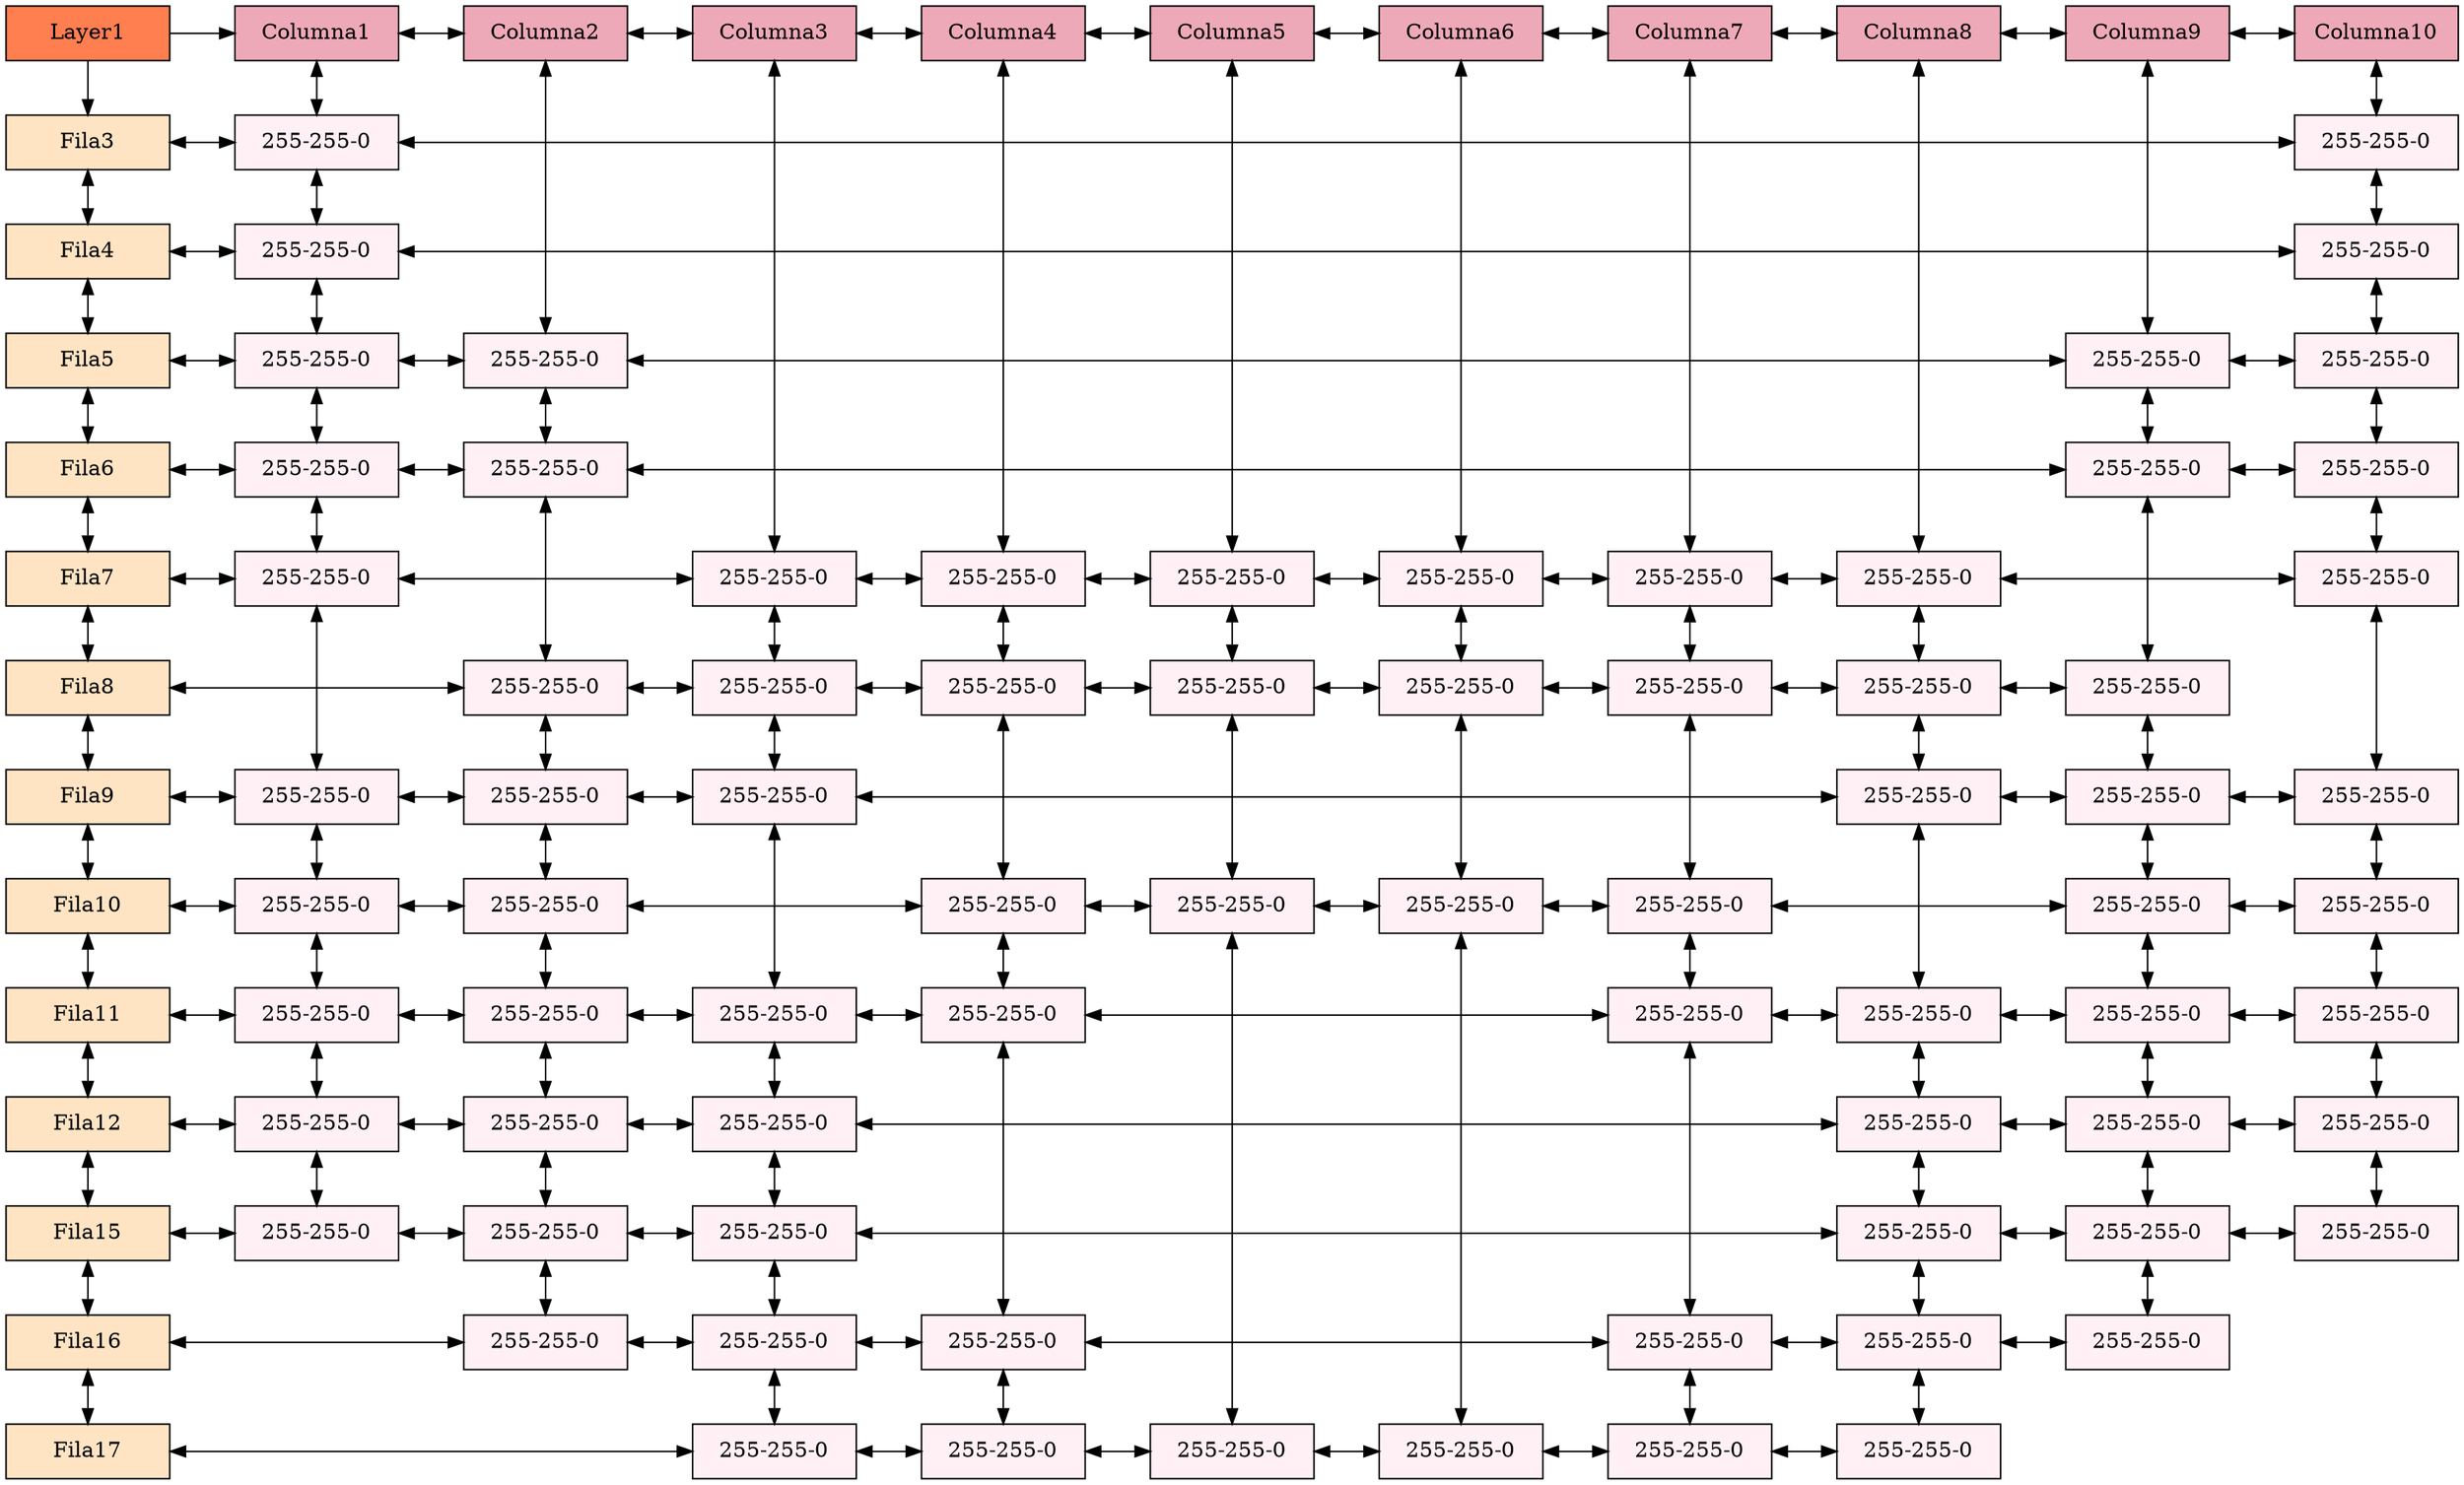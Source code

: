digraph Sparse_Matrix{
node [shape=box]
graph [ranksep="0.5", nodesep="0.6"];
/* Group 0 para alinear verticalmente RAIZ*/ 
Layer1[ label = "Layer1", width = 1.5, style = filled, fillcolor = coral, group = 0 ];

// Filas 
Fila3 [label = "Fila3" width = 1.5 style = filled, fillcolor = bisque1, group = 0 ];
Fila4 [label = "Fila4" width = 1.5 style = filled, fillcolor = bisque1, group = 0 ];
Fila5 [label = "Fila5" width = 1.5 style = filled, fillcolor = bisque1, group = 0 ];
Fila6 [label = "Fila6" width = 1.5 style = filled, fillcolor = bisque1, group = 0 ];
Fila7 [label = "Fila7" width = 1.5 style = filled, fillcolor = bisque1, group = 0 ];
Fila8 [label = "Fila8" width = 1.5 style = filled, fillcolor = bisque1, group = 0 ];
Fila9 [label = "Fila9" width = 1.5 style = filled, fillcolor = bisque1, group = 0 ];
Fila10 [label = "Fila10" width = 1.5 style = filled, fillcolor = bisque1, group = 0 ];
Fila11 [label = "Fila11" width = 1.5 style = filled, fillcolor = bisque1, group = 0 ];
Fila12 [label = "Fila12" width = 1.5 style = filled, fillcolor = bisque1, group = 0 ];
Fila15 [label = "Fila15" width = 1.5 style = filled, fillcolor = bisque1, group = 0 ];
Fila16 [label = "Fila16" width = 1.5 style = filled, fillcolor = bisque1, group = 0 ];
Fila17 [label = "Fila17" width = 1.5 style = filled, fillcolor = bisque1, group = 0 ];

 //Enlaces de Filas
Fila3->Fila4 [dir = both];
Fila4->Fila5 [dir = both];
Fila5->Fila6 [dir = both];
Fila6->Fila7 [dir = both];
Fila7->Fila8 [dir = both];
Fila8->Fila9 [dir = both];
Fila9->Fila10 [dir = both];
Fila10->Fila11 [dir = both];
Fila11->Fila12 [dir = both];
Fila12->Fila15 [dir = both];
Fila15->Fila16 [dir = both];
Fila16->Fila17 [dir = both];

 //Columnas
//Cada una con diferente group para alinear verticalmente con los nodos
Column1[label = "Columna1" width = 1.5 style = filled, fillcolor = pink2, group = 2];
Column2[label = "Columna2" width = 1.5 style = filled, fillcolor = pink2, group = 3];
Column3[label = "Columna3" width = 1.5 style = filled, fillcolor = pink2, group = 4];
Column4[label = "Columna4" width = 1.5 style = filled, fillcolor = pink2, group = 5];
Column5[label = "Columna5" width = 1.5 style = filled, fillcolor = pink2, group = 6];
Column6[label = "Columna6" width = 1.5 style = filled, fillcolor = pink2, group = 7];
Column7[label = "Columna7" width = 1.5 style = filled, fillcolor = pink2, group = 8];
Column8[label = "Columna8" width = 1.5 style = filled, fillcolor = pink2, group = 9];
Column9[label = "Columna9" width = 1.5 style = filled, fillcolor = pink2, group = 10];
Column10[label = "Columna10" width = 1.5 style = filled, fillcolor = pink2, group = 11];

 //Enlaces de Columnas
Column1->Column2 [dir = both];
Column2->Column3 [dir = both];
Column3->Column4 [dir = both];
Column4->Column5 [dir = both];
Column5->Column6 [dir = both];
Column6->Column7 [dir = both];
Column7->Column8 [dir = both];
Column8->Column9 [dir = both];
Column9->Column10 [dir = both];

 // Alinear Raiz con Columnas
{rank = same; Layer1; Column1;  Column2;  Column3;  Column4;  Column5;  Column6;  Column7;  Column8;  Column9;  Column10; };

 // Enlaces Raiz con primera fila y columna
Layer1->Column1;
Layer1->Fila3;

 //Creacion de nodos
//(^<---------------------- F I L A   3---------------------->
N1_F3 [label = "255-255-0" width = 1.5 group = 2 style = filled, fillcolor = lavenderblush1];
N10_F3 [label = "255-255-0" width = 1.5 group = 11 style = filled, fillcolor = lavenderblush1];

//(^<---------------------- F I L A   4---------------------->
N1_F4 [label = "255-255-0" width = 1.5 group = 2 style = filled, fillcolor = lavenderblush1];
N10_F4 [label = "255-255-0" width = 1.5 group = 11 style = filled, fillcolor = lavenderblush1];

//(^<---------------------- F I L A   5---------------------->
N1_F5 [label = "255-255-0" width = 1.5 group = 2 style = filled, fillcolor = lavenderblush1];
N2_F5 [label = "255-255-0" width = 1.5 group = 3 style = filled, fillcolor = lavenderblush1];
N9_F5 [label = "255-255-0" width = 1.5 group = 10 style = filled, fillcolor = lavenderblush1];
N10_F5 [label = "255-255-0" width = 1.5 group = 11 style = filled, fillcolor = lavenderblush1];

//(^<---------------------- F I L A   6---------------------->
N1_F6 [label = "255-255-0" width = 1.5 group = 2 style = filled, fillcolor = lavenderblush1];
N2_F6 [label = "255-255-0" width = 1.5 group = 3 style = filled, fillcolor = lavenderblush1];
N9_F6 [label = "255-255-0" width = 1.5 group = 10 style = filled, fillcolor = lavenderblush1];
N10_F6 [label = "255-255-0" width = 1.5 group = 11 style = filled, fillcolor = lavenderblush1];

//(^<---------------------- F I L A   7---------------------->
N1_F7 [label = "255-255-0" width = 1.5 group = 2 style = filled, fillcolor = lavenderblush1];
N3_F7 [label = "255-255-0" width = 1.5 group = 4 style = filled, fillcolor = lavenderblush1];
N4_F7 [label = "255-255-0" width = 1.5 group = 5 style = filled, fillcolor = lavenderblush1];
N5_F7 [label = "255-255-0" width = 1.5 group = 6 style = filled, fillcolor = lavenderblush1];
N6_F7 [label = "255-255-0" width = 1.5 group = 7 style = filled, fillcolor = lavenderblush1];
N7_F7 [label = "255-255-0" width = 1.5 group = 8 style = filled, fillcolor = lavenderblush1];
N8_F7 [label = "255-255-0" width = 1.5 group = 9 style = filled, fillcolor = lavenderblush1];
N10_F7 [label = "255-255-0" width = 1.5 group = 11 style = filled, fillcolor = lavenderblush1];

//(^<---------------------- F I L A   8---------------------->
N2_F8 [label = "255-255-0" width = 1.5 group = 3 style = filled, fillcolor = lavenderblush1];
N3_F8 [label = "255-255-0" width = 1.5 group = 4 style = filled, fillcolor = lavenderblush1];
N4_F8 [label = "255-255-0" width = 1.5 group = 5 style = filled, fillcolor = lavenderblush1];
N5_F8 [label = "255-255-0" width = 1.5 group = 6 style = filled, fillcolor = lavenderblush1];
N6_F8 [label = "255-255-0" width = 1.5 group = 7 style = filled, fillcolor = lavenderblush1];
N7_F8 [label = "255-255-0" width = 1.5 group = 8 style = filled, fillcolor = lavenderblush1];
N8_F8 [label = "255-255-0" width = 1.5 group = 9 style = filled, fillcolor = lavenderblush1];
N9_F8 [label = "255-255-0" width = 1.5 group = 10 style = filled, fillcolor = lavenderblush1];

//(^<---------------------- F I L A   9---------------------->
N1_F9 [label = "255-255-0" width = 1.5 group = 2 style = filled, fillcolor = lavenderblush1];
N2_F9 [label = "255-255-0" width = 1.5 group = 3 style = filled, fillcolor = lavenderblush1];
N3_F9 [label = "255-255-0" width = 1.5 group = 4 style = filled, fillcolor = lavenderblush1];
N8_F9 [label = "255-255-0" width = 1.5 group = 9 style = filled, fillcolor = lavenderblush1];
N9_F9 [label = "255-255-0" width = 1.5 group = 10 style = filled, fillcolor = lavenderblush1];
N10_F9 [label = "255-255-0" width = 1.5 group = 11 style = filled, fillcolor = lavenderblush1];

//(^<---------------------- F I L A   10---------------------->
N1_F10 [label = "255-255-0" width = 1.5 group = 2 style = filled, fillcolor = lavenderblush1];
N2_F10 [label = "255-255-0" width = 1.5 group = 3 style = filled, fillcolor = lavenderblush1];
N4_F10 [label = "255-255-0" width = 1.5 group = 5 style = filled, fillcolor = lavenderblush1];
N5_F10 [label = "255-255-0" width = 1.5 group = 6 style = filled, fillcolor = lavenderblush1];
N6_F10 [label = "255-255-0" width = 1.5 group = 7 style = filled, fillcolor = lavenderblush1];
N7_F10 [label = "255-255-0" width = 1.5 group = 8 style = filled, fillcolor = lavenderblush1];
N9_F10 [label = "255-255-0" width = 1.5 group = 10 style = filled, fillcolor = lavenderblush1];
N10_F10 [label = "255-255-0" width = 1.5 group = 11 style = filled, fillcolor = lavenderblush1];

//(^<---------------------- F I L A   11---------------------->
N1_F11 [label = "255-255-0" width = 1.5 group = 2 style = filled, fillcolor = lavenderblush1];
N2_F11 [label = "255-255-0" width = 1.5 group = 3 style = filled, fillcolor = lavenderblush1];
N3_F11 [label = "255-255-0" width = 1.5 group = 4 style = filled, fillcolor = lavenderblush1];
N4_F11 [label = "255-255-0" width = 1.5 group = 5 style = filled, fillcolor = lavenderblush1];
N7_F11 [label = "255-255-0" width = 1.5 group = 8 style = filled, fillcolor = lavenderblush1];
N8_F11 [label = "255-255-0" width = 1.5 group = 9 style = filled, fillcolor = lavenderblush1];
N9_F11 [label = "255-255-0" width = 1.5 group = 10 style = filled, fillcolor = lavenderblush1];
N10_F11 [label = "255-255-0" width = 1.5 group = 11 style = filled, fillcolor = lavenderblush1];

//(^<---------------------- F I L A   12---------------------->
N1_F12 [label = "255-255-0" width = 1.5 group = 2 style = filled, fillcolor = lavenderblush1];
N2_F12 [label = "255-255-0" width = 1.5 group = 3 style = filled, fillcolor = lavenderblush1];
N3_F12 [label = "255-255-0" width = 1.5 group = 4 style = filled, fillcolor = lavenderblush1];
N8_F12 [label = "255-255-0" width = 1.5 group = 9 style = filled, fillcolor = lavenderblush1];
N9_F12 [label = "255-255-0" width = 1.5 group = 10 style = filled, fillcolor = lavenderblush1];
N10_F12 [label = "255-255-0" width = 1.5 group = 11 style = filled, fillcolor = lavenderblush1];

//(^<---------------------- F I L A   15---------------------->
N1_F15 [label = "255-255-0" width = 1.5 group = 2 style = filled, fillcolor = lavenderblush1];
N2_F15 [label = "255-255-0" width = 1.5 group = 3 style = filled, fillcolor = lavenderblush1];
N3_F15 [label = "255-255-0" width = 1.5 group = 4 style = filled, fillcolor = lavenderblush1];
N8_F15 [label = "255-255-0" width = 1.5 group = 9 style = filled, fillcolor = lavenderblush1];
N9_F15 [label = "255-255-0" width = 1.5 group = 10 style = filled, fillcolor = lavenderblush1];
N10_F15 [label = "255-255-0" width = 1.5 group = 11 style = filled, fillcolor = lavenderblush1];

//(^<---------------------- F I L A   16---------------------->
N2_F16 [label = "255-255-0" width = 1.5 group = 3 style = filled, fillcolor = lavenderblush1];
N3_F16 [label = "255-255-0" width = 1.5 group = 4 style = filled, fillcolor = lavenderblush1];
N4_F16 [label = "255-255-0" width = 1.5 group = 5 style = filled, fillcolor = lavenderblush1];
N7_F16 [label = "255-255-0" width = 1.5 group = 8 style = filled, fillcolor = lavenderblush1];
N8_F16 [label = "255-255-0" width = 1.5 group = 9 style = filled, fillcolor = lavenderblush1];
N9_F16 [label = "255-255-0" width = 1.5 group = 10 style = filled, fillcolor = lavenderblush1];

//(^<---------------------- F I L A   17---------------------->
N3_F17 [label = "255-255-0" width = 1.5 group = 4 style = filled, fillcolor = lavenderblush1];
N4_F17 [label = "255-255-0" width = 1.5 group = 5 style = filled, fillcolor = lavenderblush1];
N5_F17 [label = "255-255-0" width = 1.5 group = 6 style = filled, fillcolor = lavenderblush1];
N6_F17 [label = "255-255-0" width = 1.5 group = 7 style = filled, fillcolor = lavenderblush1];
N7_F17 [label = "255-255-0" width = 1.5 group = 8 style = filled, fillcolor = lavenderblush1];
N8_F17 [label = "255-255-0" width = 1.5 group = 9 style = filled, fillcolor = lavenderblush1];


 //Creacion de enlaces de nodos
//E N L A C E S  F I L A   3
Column1->N1_F3 [dir = both];
Fila3->N1_F3 [dir = both];
N1_F3->N10_F3 [dir = both];
Column10->N10_F3 [dir = both];
//Alineacion vertical de nodos con la fila
{rank = same; Fila3; N1_F3; N10_F3;  };

//E N L A C E S  F I L A   4
N1_F4->N1_F3 [dir = both];
Fila4->N1_F4 [dir = both];
N1_F4->N10_F4 [dir = both];
N10_F4->N10_F3 [dir = both];
//Alineacion vertical de nodos con la fila
{rank = same; Fila4; N1_F4; N10_F4;  };

//E N L A C E S  F I L A   5
N1_F5->N1_F4 [dir = both];
Fila5->N1_F5 [dir = both];
N1_F5->N2_F5 [dir = both];
Column2->N2_F5 [dir = both];
N2_F5->N9_F5 [dir = both];
Column9->N9_F5 [dir = both];
N9_F5->N10_F5 [dir = both];
N10_F5->N10_F4 [dir = both];
//Alineacion vertical de nodos con la fila
{rank = same; Fila5; N1_F5; N2_F5; N9_F5; N10_F5;  };

//E N L A C E S  F I L A   6
N1_F6->N1_F5 [dir = both];
Fila6->N1_F6 [dir = both];
N1_F6->N2_F6 [dir = both];
N2_F6->N2_F5 [dir = both];
N2_F6->N9_F6 [dir = both];
N9_F6->N9_F5 [dir = both];
N9_F6->N10_F6 [dir = both];
N10_F6->N10_F5 [dir = both];
//Alineacion vertical de nodos con la fila
{rank = same; Fila6; N1_F6; N2_F6; N9_F6; N10_F6;  };

//E N L A C E S  F I L A   7
N1_F7->N1_F6 [dir = both];
Fila7->N1_F7 [dir = both];
N1_F7->N3_F7 [dir = both];
Column3->N3_F7 [dir = both];
N3_F7->N4_F7 [dir = both];
Column4->N4_F7 [dir = both];
N4_F7->N5_F7 [dir = both];
Column5->N5_F7 [dir = both];
N5_F7->N6_F7 [dir = both];
Column6->N6_F7 [dir = both];
N6_F7->N7_F7 [dir = both];
Column7->N7_F7 [dir = both];
N7_F7->N8_F7 [dir = both];
Column8->N8_F7 [dir = both];
N8_F7->N10_F7 [dir = both];
N10_F7->N10_F6 [dir = both];
//Alineacion vertical de nodos con la fila
{rank = same; Fila7; N1_F7; N3_F7; N4_F7; N5_F7; N6_F7; N7_F7; N8_F7; N10_F7;  };

//E N L A C E S  F I L A   8
N2_F8->N2_F6 [dir = both];
Fila8->N2_F8 [dir = both];
N2_F8->N3_F8 [dir = both];
N3_F8->N3_F7 [dir = both];
N3_F8->N4_F8 [dir = both];
N4_F8->N4_F7 [dir = both];
N4_F8->N5_F8 [dir = both];
N5_F8->N5_F7 [dir = both];
N5_F8->N6_F8 [dir = both];
N6_F8->N6_F7 [dir = both];
N6_F8->N7_F8 [dir = both];
N7_F8->N7_F7 [dir = both];
N7_F8->N8_F8 [dir = both];
N8_F8->N8_F7 [dir = both];
N8_F8->N9_F8 [dir = both];
N9_F8->N9_F6 [dir = both];
//Alineacion vertical de nodos con la fila
{rank = same; Fila8; N2_F8; N3_F8; N4_F8; N5_F8; N6_F8; N7_F8; N8_F8; N9_F8;  };

//E N L A C E S  F I L A   9
N1_F9->N1_F7 [dir = both];
Fila9->N1_F9 [dir = both];
N1_F9->N2_F9 [dir = both];
N2_F9->N2_F8 [dir = both];
N2_F9->N3_F9 [dir = both];
N3_F9->N3_F8 [dir = both];
N3_F9->N8_F9 [dir = both];
N8_F9->N8_F8 [dir = both];
N8_F9->N9_F9 [dir = both];
N9_F9->N9_F8 [dir = both];
N9_F9->N10_F9 [dir = both];
N10_F9->N10_F7 [dir = both];
//Alineacion vertical de nodos con la fila
{rank = same; Fila9; N1_F9; N2_F9; N3_F9; N8_F9; N9_F9; N10_F9;  };

//E N L A C E S  F I L A   10
N1_F10->N1_F9 [dir = both];
Fila10->N1_F10 [dir = both];
N1_F10->N2_F10 [dir = both];
N2_F10->N2_F9 [dir = both];
N2_F10->N4_F10 [dir = both];
N4_F10->N4_F8 [dir = both];
N4_F10->N5_F10 [dir = both];
N5_F10->N5_F8 [dir = both];
N5_F10->N6_F10 [dir = both];
N6_F10->N6_F8 [dir = both];
N6_F10->N7_F10 [dir = both];
N7_F10->N7_F8 [dir = both];
N7_F10->N9_F10 [dir = both];
N9_F10->N9_F9 [dir = both];
N9_F10->N10_F10 [dir = both];
N10_F10->N10_F9 [dir = both];
//Alineacion vertical de nodos con la fila
{rank = same; Fila10; N1_F10; N2_F10; N4_F10; N5_F10; N6_F10; N7_F10; N9_F10; N10_F10;  };

//E N L A C E S  F I L A   11
N1_F11->N1_F10 [dir = both];
Fila11->N1_F11 [dir = both];
N1_F11->N2_F11 [dir = both];
N2_F11->N2_F10 [dir = both];
N2_F11->N3_F11 [dir = both];
N3_F11->N3_F9 [dir = both];
N3_F11->N4_F11 [dir = both];
N4_F11->N4_F10 [dir = both];
N4_F11->N7_F11 [dir = both];
N7_F11->N7_F10 [dir = both];
N7_F11->N8_F11 [dir = both];
N8_F11->N8_F9 [dir = both];
N8_F11->N9_F11 [dir = both];
N9_F11->N9_F10 [dir = both];
N9_F11->N10_F11 [dir = both];
N10_F11->N10_F10 [dir = both];
//Alineacion vertical de nodos con la fila
{rank = same; Fila11; N1_F11; N2_F11; N3_F11; N4_F11; N7_F11; N8_F11; N9_F11; N10_F11;  };

//E N L A C E S  F I L A   12
N1_F12->N1_F11 [dir = both];
Fila12->N1_F12 [dir = both];
N1_F12->N2_F12 [dir = both];
N2_F12->N2_F11 [dir = both];
N2_F12->N3_F12 [dir = both];
N3_F12->N3_F11 [dir = both];
N3_F12->N8_F12 [dir = both];
N8_F12->N8_F11 [dir = both];
N8_F12->N9_F12 [dir = both];
N9_F12->N9_F11 [dir = both];
N9_F12->N10_F12 [dir = both];
N10_F12->N10_F11 [dir = both];
//Alineacion vertical de nodos con la fila
{rank = same; Fila12; N1_F12; N2_F12; N3_F12; N8_F12; N9_F12; N10_F12;  };

//E N L A C E S  F I L A   15
N1_F15->N1_F12 [dir = both];
Fila15->N1_F15 [dir = both];
N1_F15->N2_F15 [dir = both];
N2_F15->N2_F12 [dir = both];
N2_F15->N3_F15 [dir = both];
N3_F15->N3_F12 [dir = both];
N3_F15->N8_F15 [dir = both];
N8_F15->N8_F12 [dir = both];
N8_F15->N9_F15 [dir = both];
N9_F15->N9_F12 [dir = both];
N9_F15->N10_F15 [dir = both];
N10_F15->N10_F12 [dir = both];
//Alineacion vertical de nodos con la fila
{rank = same; Fila15; N1_F15; N2_F15; N3_F15; N8_F15; N9_F15; N10_F15;  };

//E N L A C E S  F I L A   16
N2_F16->N2_F15 [dir = both];
Fila16->N2_F16 [dir = both];
N2_F16->N3_F16 [dir = both];
N3_F16->N3_F15 [dir = both];
N3_F16->N4_F16 [dir = both];
N4_F16->N4_F11 [dir = both];
N4_F16->N7_F16 [dir = both];
N7_F16->N7_F11 [dir = both];
N7_F16->N8_F16 [dir = both];
N8_F16->N8_F15 [dir = both];
N8_F16->N9_F16 [dir = both];
N9_F16->N9_F15 [dir = both];
//Alineacion vertical de nodos con la fila
{rank = same; Fila16; N2_F16; N3_F16; N4_F16; N7_F16; N8_F16; N9_F16;  };

//E N L A C E S  F I L A   17
N3_F17->N3_F16 [dir = both];
Fila17->N3_F17 [dir = both];
N3_F17->N4_F17 [dir = both];
N4_F17->N4_F16 [dir = both];
N4_F17->N5_F17 [dir = both];
N5_F17->N5_F10 [dir = both];
N5_F17->N6_F17 [dir = both];
N6_F17->N6_F10 [dir = both];
N6_F17->N7_F17 [dir = both];
N7_F17->N7_F16 [dir = both];
N7_F17->N8_F17 [dir = both];
N8_F17->N8_F16 [dir = both];
//Alineacion vertical de nodos con la fila
{rank = same; Fila17; N3_F17; N4_F17; N5_F17; N6_F17; N7_F17; N8_F17;  };

}
